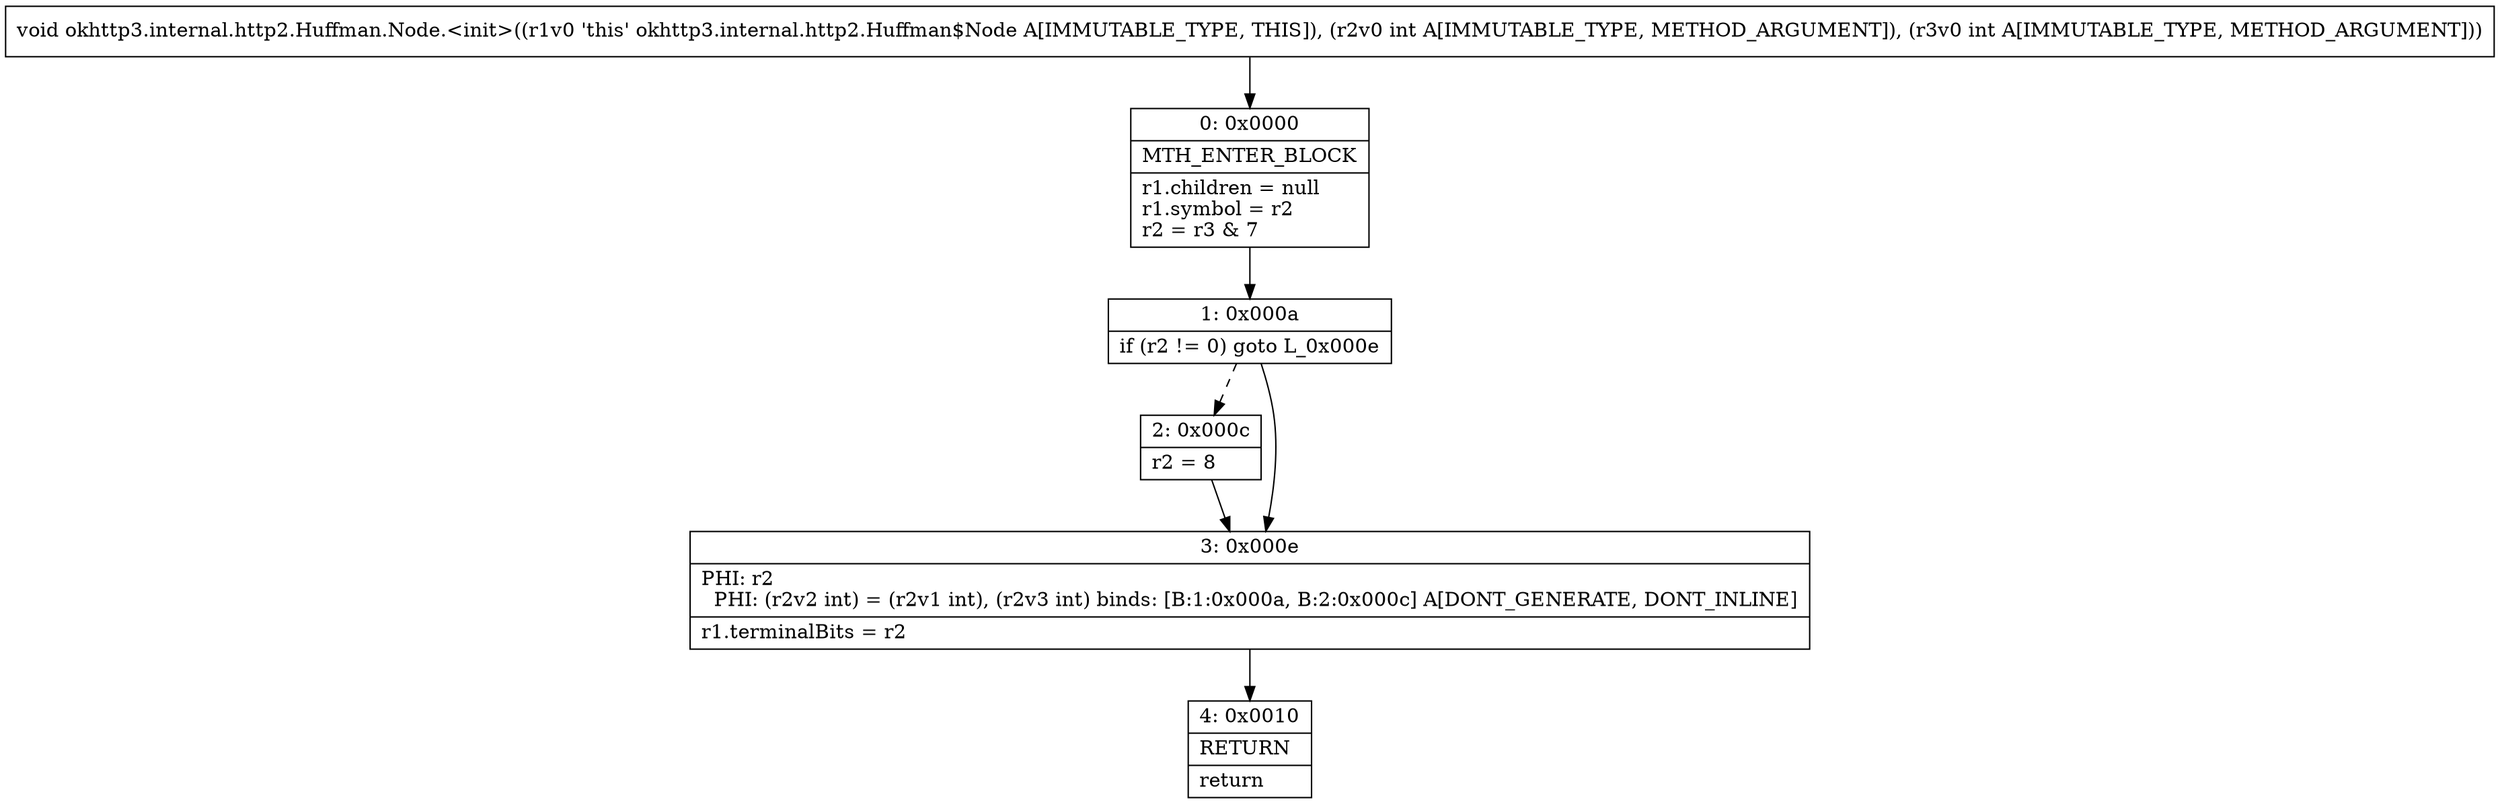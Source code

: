 digraph "CFG forokhttp3.internal.http2.Huffman.Node.\<init\>(II)V" {
Node_0 [shape=record,label="{0\:\ 0x0000|MTH_ENTER_BLOCK\l|r1.children = null\lr1.symbol = r2\lr2 = r3 & 7\l}"];
Node_1 [shape=record,label="{1\:\ 0x000a|if (r2 != 0) goto L_0x000e\l}"];
Node_2 [shape=record,label="{2\:\ 0x000c|r2 = 8\l}"];
Node_3 [shape=record,label="{3\:\ 0x000e|PHI: r2 \l  PHI: (r2v2 int) = (r2v1 int), (r2v3 int) binds: [B:1:0x000a, B:2:0x000c] A[DONT_GENERATE, DONT_INLINE]\l|r1.terminalBits = r2\l}"];
Node_4 [shape=record,label="{4\:\ 0x0010|RETURN\l|return\l}"];
MethodNode[shape=record,label="{void okhttp3.internal.http2.Huffman.Node.\<init\>((r1v0 'this' okhttp3.internal.http2.Huffman$Node A[IMMUTABLE_TYPE, THIS]), (r2v0 int A[IMMUTABLE_TYPE, METHOD_ARGUMENT]), (r3v0 int A[IMMUTABLE_TYPE, METHOD_ARGUMENT])) }"];
MethodNode -> Node_0;
Node_0 -> Node_1;
Node_1 -> Node_2[style=dashed];
Node_1 -> Node_3;
Node_2 -> Node_3;
Node_3 -> Node_4;
}

